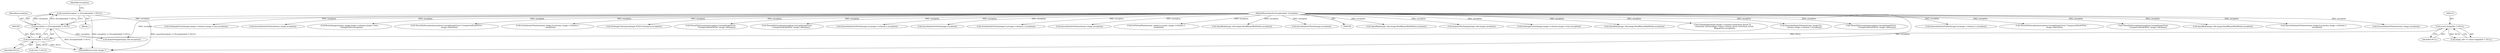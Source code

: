 digraph "0_ImageMagick_ef8f40689ac452398026c07da41656a7c87e4683@API" {
"1000156" [label="(Call,assert(exception != (ExceptionInfo *) NULL))"];
"1000157" [label="(Call,exception != (ExceptionInfo *) NULL)"];
"1000111" [label="(MethodParameterIn,ExceptionInfo *exception)"];
"1000159" [label="(Call,(ExceptionInfo *) NULL)"];
"1000132" [label="(Call,(const ImageInfo *) NULL)"];
"1000976" [label="(Call,OpenBlob(image_info,image,ReadBinaryBlobMode,exception))"];
"1001512" [label="(Call,AcquireNextImage(image_info,image,exception))"];
"1000112" [label="(Block,)"];
"1000479" [label="(Call,SetImageExtent(image,image->columns,image->rows,exception))"];
"1000320" [label="(Call,OpenBlob(image_info,image,ReadBinaryBlobMode,exception))"];
"1000412" [label="(Call,CloneImage(image,(image->columns+horizontal_factor-1)/\n       horizontal_factor,(image->rows+vertical_factor-1)/vertical_factor,\n       MagickTrue,exception))"];
"1000617" [label="(Call,QueueAuthenticPixels(chroma_image,0,y,\n            chroma_image->columns,1,exception))"];
"1000833" [label="(Call,ThrowFileException(exception,CorruptImageError,\n                    \"UnexpectedEndOfFile\",image->filename))"];
"1000846" [label="(Call,QueueAuthenticPixels(image,0,y,image->columns,1,exception))"];
"1001447" [label="(Call,ThrowFileException(exception,CorruptImageError,\"UnexpectedEndOfFile\",\n          image->filename))"];
"1000159" [label="(Call,(ExceptionInfo *) NULL)"];
"1001042" [label="(Call,ThrowFileException(exception,CorruptImageError,\n                \"UnexpectedEndOfFile\",image->filename))"];
"1001149" [label="(Call,OpenBlob(image_info,image,ReadBinaryBlobMode,exception))"];
"1001055" [label="(Call,QueueAuthenticPixels(chroma_image,0,y,chroma_image->columns,1,\n            exception))"];
"1000930" [label="(Call,SyncAuthenticPixels(chroma_image,exception))"];
"1000190" [label="(Call,SetImageExtent(image,image->columns,image->rows,exception))"];
"1001579" [label="(MethodReturn,static Image *)"];
"1001128" [label="(Call,SyncAuthenticPixels(chroma_image,exception))"];
"1000134" [label="(Identifier,NULL)"];
"1000158" [label="(Identifier,exception)"];
"1000156" [label="(Call,assert(exception != (ExceptionInfo *) NULL))"];
"1001295" [label="(Call,ResizeImage(chroma_image,image->columns,image->rows,\n       TriangleFilter,exception))"];
"1000348" [label="(Call,ThrowFileException(exception,CorruptImageError,\"UnexpectedEndOfFile\",\n          image->filename))"];
"1001223" [label="(Call,GetAuthenticPixels(chroma_image,0,y,chroma_image->columns,1,\n          exception))"];
"1000130" [label="(Call,image_info != (const ImageInfo *) NULL)"];
"1001421" [label="(Call,SetImageColorspace(image,YCbCrColorspace,exception))"];
"1000165" [label="(Identifier,exception)"];
"1000586" [label="(Call,ThrowFileException(exception,CorruptImageError,\n                    \"UnexpectedEndOfFile\",image->filename))"];
"1001210" [label="(Call,ThrowFileException(exception,CorruptImageError,\n              \"UnexpectedEndOfFile\",image->filename))"];
"1000170" [label="(Call,AcquireImage(image_info,exception))"];
"1000599" [label="(Call,QueueAuthenticPixels(image,0,y,image->columns,1,exception))"];
"1001410" [label="(Call,SyncAuthenticPixels(image,exception))"];
"1000234" [label="(Call,(char *) NULL)"];
"1000157" [label="(Call,exception != (ExceptionInfo *) NULL)"];
"1000111" [label="(MethodParameterIn,ExceptionInfo *exception)"];
"1001341" [label="(Call,GetAuthenticPixels(image,0,y,image->columns,1,exception))"];
"1001288" [label="(Call,SyncAuthenticPixels(chroma_image,exception))"];
"1001352" [label="(Call,GetVirtualPixels(resize_image,0,y,resize_image->columns,1,\n        exception))"];
"1000132" [label="(Call,(const ImageInfo *) NULL)"];
"1000505" [label="(Call,OpenBlob(image_info,image,ReadBinaryBlobMode,exception))"];
"1000919" [label="(Call,SyncAuthenticPixels(image,exception))"];
"1000161" [label="(Identifier,NULL)"];
"1000156" -> "1000112"  [label="AST: "];
"1000156" -> "1000157"  [label="CFG: "];
"1000157" -> "1000156"  [label="AST: "];
"1000165" -> "1000156"  [label="CFG: "];
"1000156" -> "1001579"  [label="DDG: exception != (ExceptionInfo *) NULL"];
"1000156" -> "1001579"  [label="DDG: assert(exception != (ExceptionInfo *) NULL)"];
"1000157" -> "1000156"  [label="DDG: exception"];
"1000157" -> "1000156"  [label="DDG: (ExceptionInfo *) NULL"];
"1000157" -> "1000159"  [label="CFG: "];
"1000158" -> "1000157"  [label="AST: "];
"1000159" -> "1000157"  [label="AST: "];
"1000157" -> "1001579"  [label="DDG: (ExceptionInfo *) NULL"];
"1000111" -> "1000157"  [label="DDG: exception"];
"1000159" -> "1000157"  [label="DDG: NULL"];
"1000157" -> "1000170"  [label="DDG: exception"];
"1000111" -> "1000109"  [label="AST: "];
"1000111" -> "1001579"  [label="DDG: exception"];
"1000111" -> "1000170"  [label="DDG: exception"];
"1000111" -> "1000190"  [label="DDG: exception"];
"1000111" -> "1000320"  [label="DDG: exception"];
"1000111" -> "1000348"  [label="DDG: exception"];
"1000111" -> "1000412"  [label="DDG: exception"];
"1000111" -> "1000479"  [label="DDG: exception"];
"1000111" -> "1000505"  [label="DDG: exception"];
"1000111" -> "1000586"  [label="DDG: exception"];
"1000111" -> "1000599"  [label="DDG: exception"];
"1000111" -> "1000617"  [label="DDG: exception"];
"1000111" -> "1000833"  [label="DDG: exception"];
"1000111" -> "1000846"  [label="DDG: exception"];
"1000111" -> "1000919"  [label="DDG: exception"];
"1000111" -> "1000930"  [label="DDG: exception"];
"1000111" -> "1000976"  [label="DDG: exception"];
"1000111" -> "1001042"  [label="DDG: exception"];
"1000111" -> "1001055"  [label="DDG: exception"];
"1000111" -> "1001128"  [label="DDG: exception"];
"1000111" -> "1001149"  [label="DDG: exception"];
"1000111" -> "1001210"  [label="DDG: exception"];
"1000111" -> "1001223"  [label="DDG: exception"];
"1000111" -> "1001288"  [label="DDG: exception"];
"1000111" -> "1001295"  [label="DDG: exception"];
"1000111" -> "1001341"  [label="DDG: exception"];
"1000111" -> "1001352"  [label="DDG: exception"];
"1000111" -> "1001410"  [label="DDG: exception"];
"1000111" -> "1001421"  [label="DDG: exception"];
"1000111" -> "1001447"  [label="DDG: exception"];
"1000111" -> "1001512"  [label="DDG: exception"];
"1000159" -> "1000161"  [label="CFG: "];
"1000160" -> "1000159"  [label="AST: "];
"1000161" -> "1000159"  [label="AST: "];
"1000159" -> "1001579"  [label="DDG: NULL"];
"1000132" -> "1000159"  [label="DDG: NULL"];
"1000159" -> "1000234"  [label="DDG: NULL"];
"1000132" -> "1000130"  [label="AST: "];
"1000132" -> "1000134"  [label="CFG: "];
"1000133" -> "1000132"  [label="AST: "];
"1000134" -> "1000132"  [label="AST: "];
"1000130" -> "1000132"  [label="CFG: "];
"1000132" -> "1000130"  [label="DDG: NULL"];
}
